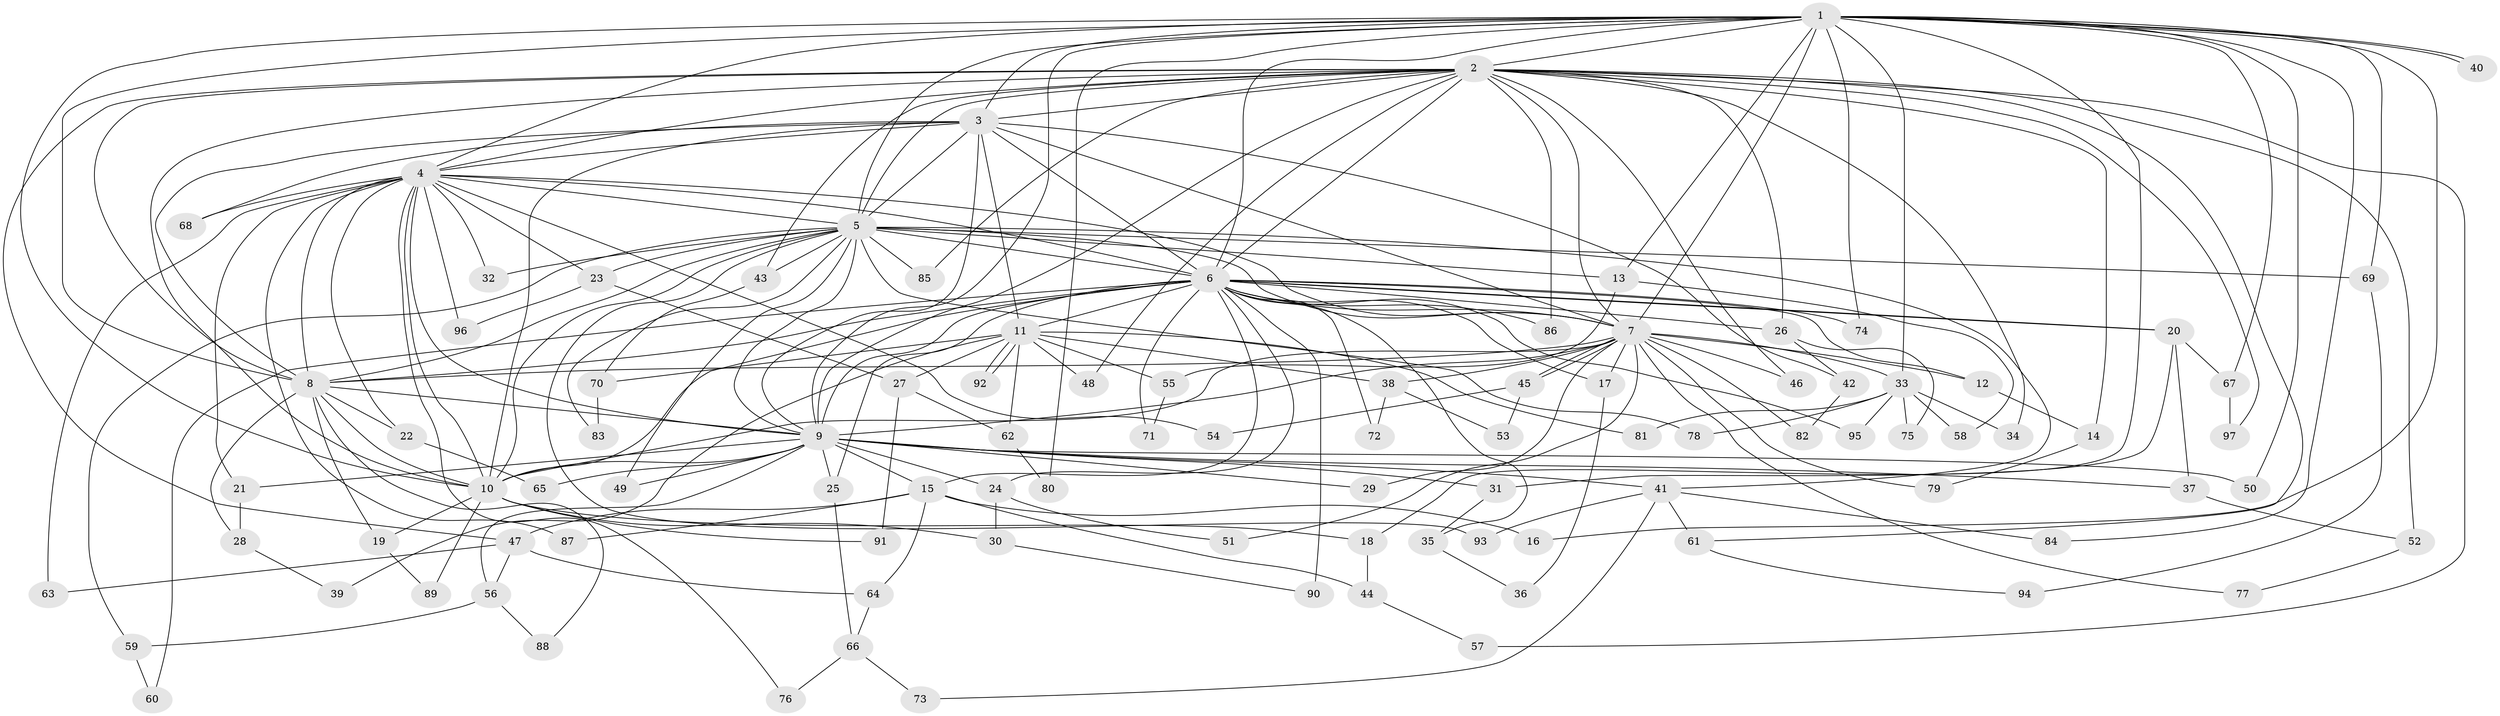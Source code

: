 // coarse degree distribution, {21: 0.014925373134328358, 32: 0.014925373134328358, 9: 0.029850746268656716, 3: 0.22388059701492538, 2: 0.47761194029850745, 4: 0.07462686567164178, 1: 0.11940298507462686, 8: 0.014925373134328358, 13: 0.014925373134328358, 5: 0.014925373134328358}
// Generated by graph-tools (version 1.1) at 2025/49/03/04/25 21:49:31]
// undirected, 97 vertices, 219 edges
graph export_dot {
graph [start="1"]
  node [color=gray90,style=filled];
  1;
  2;
  3;
  4;
  5;
  6;
  7;
  8;
  9;
  10;
  11;
  12;
  13;
  14;
  15;
  16;
  17;
  18;
  19;
  20;
  21;
  22;
  23;
  24;
  25;
  26;
  27;
  28;
  29;
  30;
  31;
  32;
  33;
  34;
  35;
  36;
  37;
  38;
  39;
  40;
  41;
  42;
  43;
  44;
  45;
  46;
  47;
  48;
  49;
  50;
  51;
  52;
  53;
  54;
  55;
  56;
  57;
  58;
  59;
  60;
  61;
  62;
  63;
  64;
  65;
  66;
  67;
  68;
  69;
  70;
  71;
  72;
  73;
  74;
  75;
  76;
  77;
  78;
  79;
  80;
  81;
  82;
  83;
  84;
  85;
  86;
  87;
  88;
  89;
  90;
  91;
  92;
  93;
  94;
  95;
  96;
  97;
  1 -- 2;
  1 -- 3;
  1 -- 4;
  1 -- 5;
  1 -- 6;
  1 -- 7;
  1 -- 8;
  1 -- 9;
  1 -- 10;
  1 -- 13;
  1 -- 16;
  1 -- 18;
  1 -- 33;
  1 -- 40;
  1 -- 40;
  1 -- 50;
  1 -- 67;
  1 -- 69;
  1 -- 74;
  1 -- 80;
  1 -- 84;
  2 -- 3;
  2 -- 4;
  2 -- 5;
  2 -- 6;
  2 -- 7;
  2 -- 8;
  2 -- 9;
  2 -- 10;
  2 -- 14;
  2 -- 26;
  2 -- 34;
  2 -- 43;
  2 -- 46;
  2 -- 47;
  2 -- 48;
  2 -- 52;
  2 -- 57;
  2 -- 61;
  2 -- 85;
  2 -- 86;
  2 -- 97;
  3 -- 4;
  3 -- 5;
  3 -- 6;
  3 -- 7;
  3 -- 8;
  3 -- 9;
  3 -- 10;
  3 -- 11;
  3 -- 42;
  3 -- 68;
  4 -- 5;
  4 -- 6;
  4 -- 7;
  4 -- 8;
  4 -- 9;
  4 -- 10;
  4 -- 21;
  4 -- 22;
  4 -- 23;
  4 -- 32;
  4 -- 54;
  4 -- 63;
  4 -- 68;
  4 -- 76;
  4 -- 87;
  4 -- 96;
  5 -- 6;
  5 -- 7;
  5 -- 8;
  5 -- 9;
  5 -- 10;
  5 -- 13;
  5 -- 23;
  5 -- 32;
  5 -- 41;
  5 -- 43;
  5 -- 49;
  5 -- 59;
  5 -- 69;
  5 -- 78;
  5 -- 83;
  5 -- 85;
  5 -- 93;
  6 -- 7;
  6 -- 8;
  6 -- 9;
  6 -- 10;
  6 -- 11;
  6 -- 12;
  6 -- 15;
  6 -- 17;
  6 -- 20;
  6 -- 20;
  6 -- 24;
  6 -- 25;
  6 -- 26;
  6 -- 35;
  6 -- 60;
  6 -- 71;
  6 -- 72;
  6 -- 74;
  6 -- 86;
  6 -- 90;
  6 -- 95;
  7 -- 8;
  7 -- 9;
  7 -- 10;
  7 -- 12;
  7 -- 17;
  7 -- 29;
  7 -- 33;
  7 -- 38;
  7 -- 45;
  7 -- 45;
  7 -- 46;
  7 -- 51;
  7 -- 77;
  7 -- 79;
  7 -- 82;
  8 -- 9;
  8 -- 10;
  8 -- 19;
  8 -- 22;
  8 -- 28;
  8 -- 88;
  9 -- 10;
  9 -- 15;
  9 -- 21;
  9 -- 24;
  9 -- 25;
  9 -- 29;
  9 -- 31;
  9 -- 37;
  9 -- 41;
  9 -- 49;
  9 -- 50;
  9 -- 56;
  9 -- 65;
  10 -- 18;
  10 -- 19;
  10 -- 30;
  10 -- 89;
  10 -- 91;
  11 -- 27;
  11 -- 38;
  11 -- 39;
  11 -- 48;
  11 -- 55;
  11 -- 62;
  11 -- 70;
  11 -- 81;
  11 -- 92;
  11 -- 92;
  12 -- 14;
  13 -- 55;
  13 -- 58;
  14 -- 79;
  15 -- 16;
  15 -- 44;
  15 -- 47;
  15 -- 64;
  15 -- 87;
  17 -- 36;
  18 -- 44;
  19 -- 89;
  20 -- 31;
  20 -- 37;
  20 -- 67;
  21 -- 28;
  22 -- 65;
  23 -- 27;
  23 -- 96;
  24 -- 30;
  24 -- 51;
  25 -- 66;
  26 -- 42;
  26 -- 75;
  27 -- 62;
  27 -- 91;
  28 -- 39;
  30 -- 90;
  31 -- 35;
  33 -- 34;
  33 -- 58;
  33 -- 75;
  33 -- 78;
  33 -- 81;
  33 -- 95;
  35 -- 36;
  37 -- 52;
  38 -- 53;
  38 -- 72;
  41 -- 61;
  41 -- 73;
  41 -- 84;
  41 -- 93;
  42 -- 82;
  43 -- 70;
  44 -- 57;
  45 -- 53;
  45 -- 54;
  47 -- 56;
  47 -- 63;
  47 -- 64;
  52 -- 77;
  55 -- 71;
  56 -- 59;
  56 -- 88;
  59 -- 60;
  61 -- 94;
  62 -- 80;
  64 -- 66;
  66 -- 73;
  66 -- 76;
  67 -- 97;
  69 -- 94;
  70 -- 83;
}
